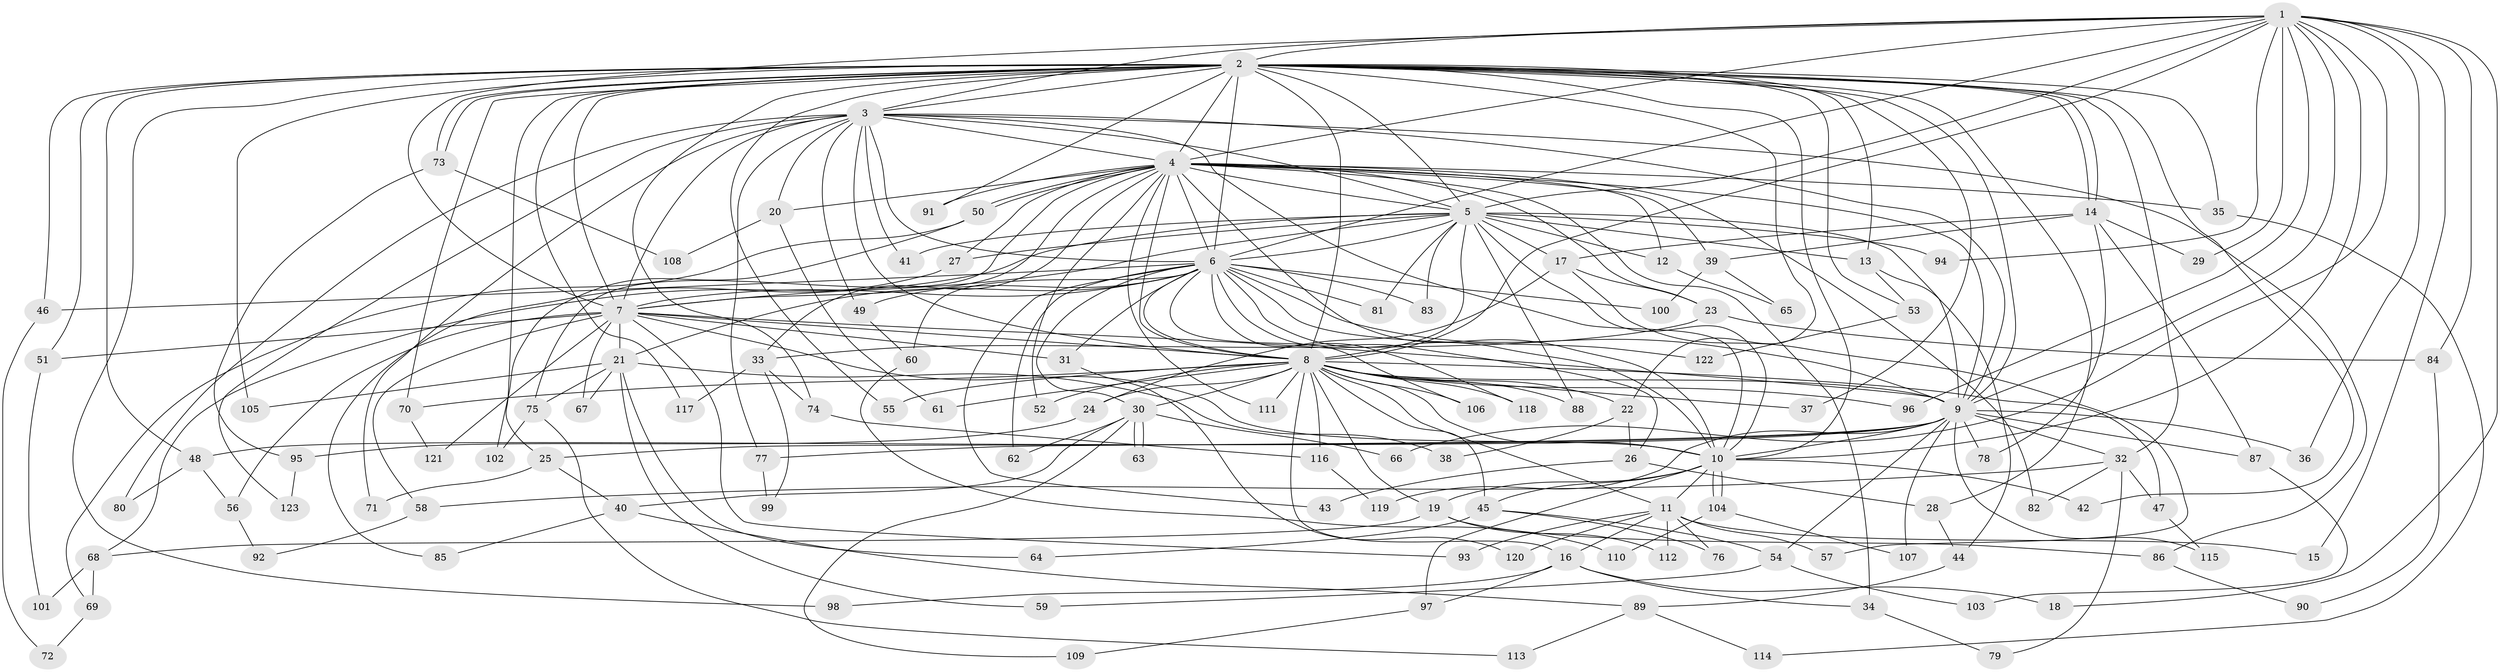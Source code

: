// coarse degree distribution, {17: 0.03409090909090909, 30: 0.011363636363636364, 26: 0.011363636363636364, 20: 0.011363636363636364, 23: 0.011363636363636364, 27: 0.011363636363636364, 19: 0.011363636363636364, 15: 0.011363636363636364, 12: 0.011363636363636364, 3: 0.19318181818181818, 8: 0.03409090909090909, 2: 0.4431818181818182, 5: 0.056818181818181816, 6: 0.011363636363636364, 4: 0.125, 7: 0.011363636363636364}
// Generated by graph-tools (version 1.1) at 2025/23/03/03/25 07:23:40]
// undirected, 123 vertices, 271 edges
graph export_dot {
graph [start="1"]
  node [color=gray90,style=filled];
  1;
  2;
  3;
  4;
  5;
  6;
  7;
  8;
  9;
  10;
  11;
  12;
  13;
  14;
  15;
  16;
  17;
  18;
  19;
  20;
  21;
  22;
  23;
  24;
  25;
  26;
  27;
  28;
  29;
  30;
  31;
  32;
  33;
  34;
  35;
  36;
  37;
  38;
  39;
  40;
  41;
  42;
  43;
  44;
  45;
  46;
  47;
  48;
  49;
  50;
  51;
  52;
  53;
  54;
  55;
  56;
  57;
  58;
  59;
  60;
  61;
  62;
  63;
  64;
  65;
  66;
  67;
  68;
  69;
  70;
  71;
  72;
  73;
  74;
  75;
  76;
  77;
  78;
  79;
  80;
  81;
  82;
  83;
  84;
  85;
  86;
  87;
  88;
  89;
  90;
  91;
  92;
  93;
  94;
  95;
  96;
  97;
  98;
  99;
  100;
  101;
  102;
  103;
  104;
  105;
  106;
  107;
  108;
  109;
  110;
  111;
  112;
  113;
  114;
  115;
  116;
  117;
  118;
  119;
  120;
  121;
  122;
  123;
  1 -- 2;
  1 -- 3;
  1 -- 4;
  1 -- 5;
  1 -- 6;
  1 -- 7;
  1 -- 8;
  1 -- 9;
  1 -- 10;
  1 -- 15;
  1 -- 18;
  1 -- 29;
  1 -- 36;
  1 -- 66;
  1 -- 84;
  1 -- 94;
  1 -- 96;
  2 -- 3;
  2 -- 4;
  2 -- 5;
  2 -- 6;
  2 -- 7;
  2 -- 8;
  2 -- 9;
  2 -- 10;
  2 -- 13;
  2 -- 14;
  2 -- 14;
  2 -- 22;
  2 -- 25;
  2 -- 28;
  2 -- 32;
  2 -- 35;
  2 -- 37;
  2 -- 42;
  2 -- 46;
  2 -- 48;
  2 -- 51;
  2 -- 53;
  2 -- 55;
  2 -- 70;
  2 -- 73;
  2 -- 73;
  2 -- 74;
  2 -- 91;
  2 -- 98;
  2 -- 105;
  2 -- 117;
  3 -- 4;
  3 -- 5;
  3 -- 6;
  3 -- 7;
  3 -- 8;
  3 -- 9;
  3 -- 10;
  3 -- 20;
  3 -- 41;
  3 -- 49;
  3 -- 71;
  3 -- 77;
  3 -- 80;
  3 -- 86;
  3 -- 123;
  4 -- 5;
  4 -- 6;
  4 -- 7;
  4 -- 8;
  4 -- 9;
  4 -- 10;
  4 -- 12;
  4 -- 20;
  4 -- 23;
  4 -- 27;
  4 -- 33;
  4 -- 34;
  4 -- 35;
  4 -- 39;
  4 -- 50;
  4 -- 50;
  4 -- 52;
  4 -- 75;
  4 -- 82;
  4 -- 91;
  4 -- 111;
  5 -- 6;
  5 -- 7;
  5 -- 8;
  5 -- 9;
  5 -- 10;
  5 -- 12;
  5 -- 13;
  5 -- 17;
  5 -- 27;
  5 -- 41;
  5 -- 68;
  5 -- 81;
  5 -- 83;
  5 -- 88;
  5 -- 94;
  6 -- 7;
  6 -- 8;
  6 -- 9;
  6 -- 10;
  6 -- 21;
  6 -- 26;
  6 -- 30;
  6 -- 31;
  6 -- 43;
  6 -- 46;
  6 -- 49;
  6 -- 60;
  6 -- 62;
  6 -- 81;
  6 -- 83;
  6 -- 100;
  6 -- 106;
  6 -- 118;
  6 -- 122;
  7 -- 8;
  7 -- 9;
  7 -- 10;
  7 -- 21;
  7 -- 31;
  7 -- 51;
  7 -- 56;
  7 -- 58;
  7 -- 67;
  7 -- 93;
  7 -- 121;
  8 -- 9;
  8 -- 10;
  8 -- 11;
  8 -- 16;
  8 -- 19;
  8 -- 22;
  8 -- 24;
  8 -- 30;
  8 -- 37;
  8 -- 45;
  8 -- 47;
  8 -- 52;
  8 -- 55;
  8 -- 61;
  8 -- 70;
  8 -- 88;
  8 -- 96;
  8 -- 106;
  8 -- 111;
  8 -- 116;
  8 -- 118;
  9 -- 10;
  9 -- 25;
  9 -- 32;
  9 -- 36;
  9 -- 48;
  9 -- 54;
  9 -- 77;
  9 -- 78;
  9 -- 87;
  9 -- 107;
  9 -- 115;
  9 -- 119;
  10 -- 11;
  10 -- 19;
  10 -- 42;
  10 -- 45;
  10 -- 97;
  10 -- 104;
  10 -- 104;
  11 -- 15;
  11 -- 16;
  11 -- 57;
  11 -- 76;
  11 -- 93;
  11 -- 112;
  11 -- 120;
  12 -- 65;
  13 -- 44;
  13 -- 53;
  14 -- 17;
  14 -- 29;
  14 -- 39;
  14 -- 78;
  14 -- 87;
  16 -- 18;
  16 -- 34;
  16 -- 97;
  16 -- 98;
  17 -- 23;
  17 -- 24;
  17 -- 57;
  19 -- 68;
  19 -- 86;
  19 -- 112;
  20 -- 61;
  20 -- 108;
  21 -- 38;
  21 -- 59;
  21 -- 64;
  21 -- 67;
  21 -- 75;
  21 -- 105;
  22 -- 26;
  22 -- 38;
  23 -- 33;
  23 -- 84;
  24 -- 95;
  25 -- 40;
  25 -- 71;
  26 -- 28;
  26 -- 43;
  27 -- 85;
  28 -- 44;
  30 -- 40;
  30 -- 62;
  30 -- 63;
  30 -- 63;
  30 -- 66;
  30 -- 109;
  31 -- 120;
  32 -- 47;
  32 -- 58;
  32 -- 79;
  32 -- 82;
  33 -- 74;
  33 -- 99;
  33 -- 117;
  34 -- 79;
  35 -- 114;
  39 -- 65;
  39 -- 100;
  40 -- 85;
  40 -- 89;
  44 -- 89;
  45 -- 54;
  45 -- 64;
  45 -- 76;
  46 -- 72;
  47 -- 115;
  48 -- 56;
  48 -- 80;
  49 -- 60;
  50 -- 69;
  50 -- 102;
  51 -- 101;
  53 -- 122;
  54 -- 59;
  54 -- 103;
  56 -- 92;
  58 -- 92;
  60 -- 110;
  68 -- 69;
  68 -- 101;
  69 -- 72;
  70 -- 121;
  73 -- 95;
  73 -- 108;
  74 -- 116;
  75 -- 102;
  75 -- 113;
  77 -- 99;
  84 -- 90;
  86 -- 90;
  87 -- 103;
  89 -- 113;
  89 -- 114;
  95 -- 123;
  97 -- 109;
  104 -- 107;
  104 -- 110;
  116 -- 119;
}
